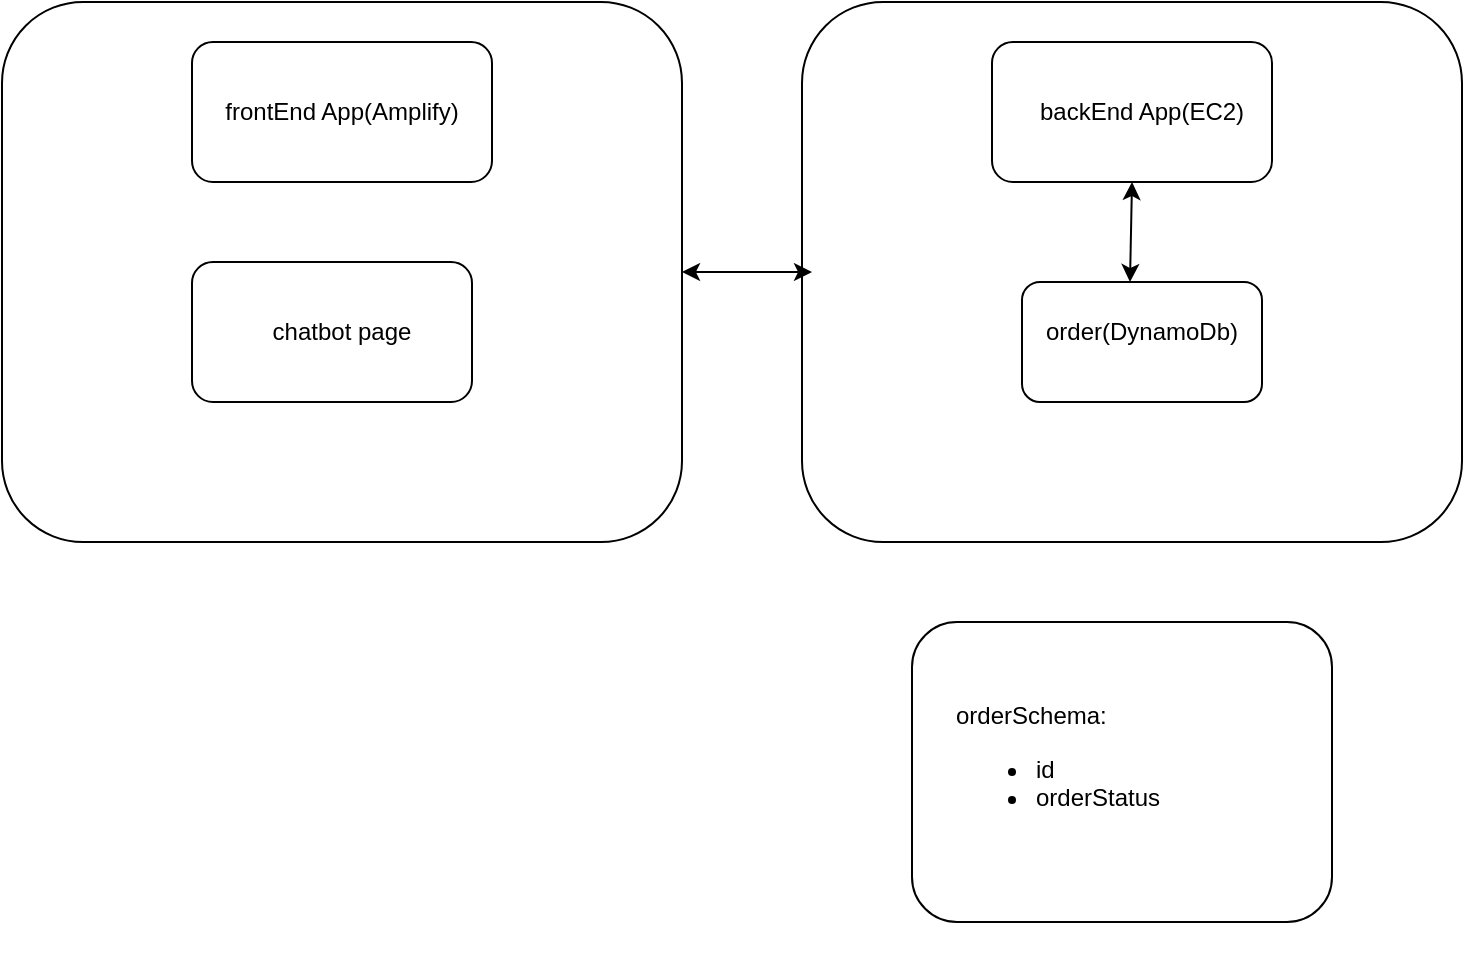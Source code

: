 <mxfile version="24.6.4" type="device">
  <diagram name="Page-1" id="d2C_YFTPG1R52y7XktIg">
    <mxGraphModel dx="2074" dy="1106" grid="1" gridSize="10" guides="1" tooltips="1" connect="1" arrows="1" fold="1" page="1" pageScale="1" pageWidth="850" pageHeight="1100" math="0" shadow="0">
      <root>
        <mxCell id="0" />
        <mxCell id="1" parent="0" />
        <mxCell id="JHEULPK_qRH4gu8c7Myj-1" value="" style="rounded=1;whiteSpace=wrap;html=1;" vertex="1" parent="1">
          <mxGeometry x="75" y="50" width="340" height="270" as="geometry" />
        </mxCell>
        <mxCell id="JHEULPK_qRH4gu8c7Myj-2" value="" style="rounded=1;whiteSpace=wrap;html=1;" vertex="1" parent="1">
          <mxGeometry x="475" y="50" width="330" height="270" as="geometry" />
        </mxCell>
        <mxCell id="JHEULPK_qRH4gu8c7Myj-5" value="" style="rounded=1;whiteSpace=wrap;html=1;" vertex="1" parent="1">
          <mxGeometry x="170" y="70" width="150" height="70" as="geometry" />
        </mxCell>
        <mxCell id="JHEULPK_qRH4gu8c7Myj-3" value="frontEnd App(Amplify)" style="text;html=1;align=center;verticalAlign=middle;whiteSpace=wrap;rounded=0;" vertex="1" parent="1">
          <mxGeometry x="170" y="80" width="150" height="50" as="geometry" />
        </mxCell>
        <mxCell id="JHEULPK_qRH4gu8c7Myj-6" value="" style="rounded=1;whiteSpace=wrap;html=1;" vertex="1" parent="1">
          <mxGeometry x="570" y="70" width="140" height="70" as="geometry" />
        </mxCell>
        <mxCell id="JHEULPK_qRH4gu8c7Myj-7" value="backEnd App(EC2)" style="text;html=1;align=center;verticalAlign=middle;whiteSpace=wrap;rounded=0;" vertex="1" parent="1">
          <mxGeometry x="570" y="80" width="150" height="50" as="geometry" />
        </mxCell>
        <mxCell id="JHEULPK_qRH4gu8c7Myj-8" value="" style="rounded=1;whiteSpace=wrap;html=1;" vertex="1" parent="1">
          <mxGeometry x="170" y="180" width="140" height="70" as="geometry" />
        </mxCell>
        <mxCell id="JHEULPK_qRH4gu8c7Myj-9" value="chatbot page" style="text;html=1;align=center;verticalAlign=middle;whiteSpace=wrap;rounded=0;" vertex="1" parent="1">
          <mxGeometry x="170" y="190" width="150" height="50" as="geometry" />
        </mxCell>
        <mxCell id="JHEULPK_qRH4gu8c7Myj-10" value="" style="rounded=1;whiteSpace=wrap;html=1;" vertex="1" parent="1">
          <mxGeometry x="585" y="190" width="120" height="60" as="geometry" />
        </mxCell>
        <mxCell id="JHEULPK_qRH4gu8c7Myj-11" value="order(DynamoDb)" style="text;html=1;align=center;verticalAlign=middle;whiteSpace=wrap;rounded=0;" vertex="1" parent="1">
          <mxGeometry x="570" y="190" width="150" height="50" as="geometry" />
        </mxCell>
        <mxCell id="JHEULPK_qRH4gu8c7Myj-12" value="" style="rounded=1;whiteSpace=wrap;html=1;" vertex="1" parent="1">
          <mxGeometry x="530" y="360" width="210" height="150" as="geometry" />
        </mxCell>
        <mxCell id="JHEULPK_qRH4gu8c7Myj-13" value="orderSchema:&lt;div&gt;&lt;ul&gt;&lt;li&gt;id&lt;/li&gt;&lt;li&gt;orderStatus&lt;/li&gt;&lt;/ul&gt;&lt;/div&gt;&lt;div&gt;&lt;br&gt;&lt;div&gt;&lt;br&gt;&lt;/div&gt;&lt;div&gt;&lt;br&gt;&lt;/div&gt;&lt;/div&gt;" style="text;html=1;align=left;verticalAlign=middle;whiteSpace=wrap;rounded=0;" vertex="1" parent="1">
          <mxGeometry x="550" y="380" width="220" height="150" as="geometry" />
        </mxCell>
        <mxCell id="JHEULPK_qRH4gu8c7Myj-17" value="" style="endArrow=classic;startArrow=classic;html=1;rounded=0;exitX=1;exitY=0.5;exitDx=0;exitDy=0;" edge="1" parent="1" source="JHEULPK_qRH4gu8c7Myj-1">
          <mxGeometry width="50" height="50" relative="1" as="geometry">
            <mxPoint x="400" y="390" as="sourcePoint" />
            <mxPoint x="480" y="185" as="targetPoint" />
          </mxGeometry>
        </mxCell>
        <mxCell id="JHEULPK_qRH4gu8c7Myj-18" value="" style="endArrow=classic;startArrow=classic;html=1;rounded=0;exitX=0.46;exitY=0;exitDx=0;exitDy=0;exitPerimeter=0;entryX=0.5;entryY=1;entryDx=0;entryDy=0;" edge="1" parent="1" source="JHEULPK_qRH4gu8c7Myj-11" target="JHEULPK_qRH4gu8c7Myj-6">
          <mxGeometry width="50" height="50" relative="1" as="geometry">
            <mxPoint x="560" y="162.33" as="sourcePoint" />
            <mxPoint x="640" y="140" as="targetPoint" />
          </mxGeometry>
        </mxCell>
      </root>
    </mxGraphModel>
  </diagram>
</mxfile>
